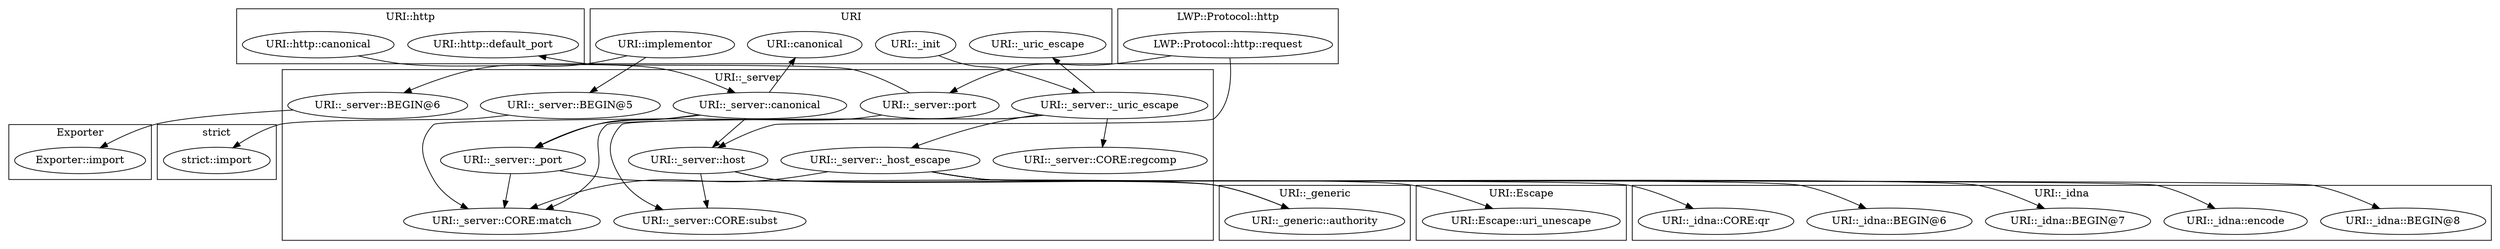 digraph {
graph [overlap=false]
subgraph cluster_URI_Escape {
	label="URI::Escape";
	"URI::Escape::uri_unescape";
}
subgraph cluster_URI_http {
	label="URI::http";
	"URI::http::default_port";
	"URI::http::canonical";
}
subgraph cluster_URI__generic {
	label="URI::_generic";
	"URI::_generic::authority";
}
subgraph cluster_URI__server {
	label="URI::_server";
	"URI::_server::CORE:subst";
	"URI::_server::_port";
	"URI::_server::host";
	"URI::_server::port";
	"URI::_server::canonical";
	"URI::_server::_host_escape";
	"URI::_server::BEGIN@6";
	"URI::_server::CORE:regcomp";
	"URI::_server::_uric_escape";
	"URI::_server::CORE:match";
	"URI::_server::BEGIN@5";
}
subgraph cluster_strict {
	label="strict";
	"strict::import";
}
subgraph cluster_URI__idna {
	label="URI::_idna";
	"URI::_idna::BEGIN@6";
	"URI::_idna::CORE:qr";
	"URI::_idna::BEGIN@8";
	"URI::_idna::encode";
	"URI::_idna::BEGIN@7";
}
subgraph cluster_URI {
	label="URI";
	"URI::canonical";
	"URI::_uric_escape";
	"URI::_init";
	"URI::implementor";
}
subgraph cluster_Exporter {
	label="Exporter";
	"Exporter::import";
}
subgraph cluster_LWP_Protocol_http {
	label="LWP::Protocol::http";
	"LWP::Protocol::http::request";
}
"URI::_server::_host_escape" -> "URI::_idna::encode";
"URI::implementor" -> "URI::_server::BEGIN@5";
"URI::_server::BEGIN@6" -> "Exporter::import";
"URI::_server::_host_escape" -> "URI::_idna::BEGIN@8";
"URI::_server::_uric_escape" -> "URI::_server::CORE:match";
"URI::_server::_port" -> "URI::_server::CORE:match";
"URI::_server::canonical" -> "URI::_server::CORE:match";
"URI::_server::_host_escape" -> "URI::_server::CORE:match";
"URI::_init" -> "URI::_server::_uric_escape";
"URI::_server::port" -> "URI::http::default_port";
"URI::_server::canonical" -> "URI::_server::_port";
"URI::_server::port" -> "URI::_server::_port";
"URI::_server::_host_escape" -> "URI::_idna::BEGIN@7";
"URI::_server::_uric_escape" -> "URI::_server::CORE:regcomp";
"URI::_server::_uric_escape" -> "URI::_server::_host_escape";
"URI::implementor" -> "URI::_server::BEGIN@6";
"URI::_server::_host_escape" -> "URI::_idna::CORE:qr";
"URI::_server::BEGIN@5" -> "strict::import";
"URI::http::canonical" -> "URI::_server::canonical";
"URI::_server::_host_escape" -> "URI::_idna::BEGIN@6";
"LWP::Protocol::http::request" -> "URI::_server::port";
"URI::_server::canonical" -> "URI::canonical";
"URI::_server::_uric_escape" -> "URI::_server::CORE:subst";
"URI::_server::host" -> "URI::_server::CORE:subst";
"URI::_server::_uric_escape" -> "URI::_uric_escape";
"LWP::Protocol::http::request" -> "URI::_server::host";
"URI::_server::canonical" -> "URI::_server::host";
"URI::_server::host" -> "URI::Escape::uri_unescape";
"URI::_server::_port" -> "URI::_generic::authority";
"URI::_server::host" -> "URI::_generic::authority";
}
